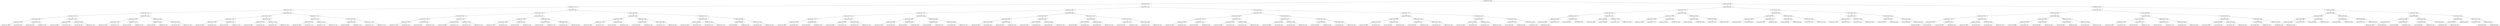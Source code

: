 digraph G{
1113273050 [label="Node{data=[4353, 4353]}"]
1113273050 -> 959596363
959596363 [label="Node{data=[3293, 3293]}"]
959596363 -> 899832822
899832822 [label="Node{data=[2173, 2173]}"]
899832822 -> 2030688926
2030688926 [label="Node{data=[1427, 1427]}"]
2030688926 -> 1650457223
1650457223 [label="Node{data=[1411, 1411]}"]
1650457223 -> 1241313688
1241313688 [label="Node{data=[1403, 1403]}"]
1241313688 -> 1856401082
1856401082 [label="Node{data=[1399, 1399]}"]
1856401082 -> 1498191066
1498191066 [label="Node{data=[1397, 1397]}"]
1498191066 -> 1155192502
1155192502 [label="Node{data=[1382, 1382]}"]
1498191066 -> 1778687876
1778687876 [label="Node{data=[1398, 1398]}"]
1856401082 -> 931852224
931852224 [label="Node{data=[1401, 1401]}"]
931852224 -> 173889455
173889455 [label="Node{data=[1400, 1400]}"]
931852224 -> 413159220
413159220 [label="Node{data=[1402, 1402]}"]
1241313688 -> 1452673819
1452673819 [label="Node{data=[1407, 1407]}"]
1452673819 -> 914492134
914492134 [label="Node{data=[1405, 1405]}"]
914492134 -> 1443021750
1443021750 [label="Node{data=[1404, 1404]}"]
914492134 -> 1287782317
1287782317 [label="Node{data=[1406, 1406]}"]
1452673819 -> 711584765
711584765 [label="Node{data=[1409, 1409]}"]
711584765 -> 211419500
211419500 [label="Node{data=[1408, 1408]}"]
711584765 -> 1288006714
1288006714 [label="Node{data=[1410, 1410]}"]
1650457223 -> 263900824
263900824 [label="Node{data=[1419, 1419]}"]
263900824 -> 1793718929
1793718929 [label="Node{data=[1415, 1415]}"]
1793718929 -> 916719553
916719553 [label="Node{data=[1413, 1413]}"]
916719553 -> 1365707155
1365707155 [label="Node{data=[1412, 1412]}"]
916719553 -> 141611817
141611817 [label="Node{data=[1414, 1414]}"]
1793718929 -> 761830852
761830852 [label="Node{data=[1417, 1417]}"]
761830852 -> 996412839
996412839 [label="Node{data=[1416, 1416]}"]
761830852 -> 1386651849
1386651849 [label="Node{data=[1418, 1418]}"]
263900824 -> 1556207663
1556207663 [label="Node{data=[1423, 1423]}"]
1556207663 -> 892270798
892270798 [label="Node{data=[1421, 1421]}"]
892270798 -> 784126713
784126713 [label="Node{data=[1420, 1420]}"]
892270798 -> 1232838415
1232838415 [label="Node{data=[1422, 1422]}"]
1556207663 -> 464074415
464074415 [label="Node{data=[1425, 1425]}"]
464074415 -> 1501775260
1501775260 [label="Node{data=[1424, 1424]}"]
464074415 -> 291536719
291536719 [label="Node{data=[1426, 1426]}"]
2030688926 -> 74844555
74844555 [label="Node{data=[1443, 1443]}"]
74844555 -> 1454922724
1454922724 [label="Node{data=[1435, 1435]}"]
1454922724 -> 357845770
357845770 [label="Node{data=[1431, 1431]}"]
357845770 -> 123520232
123520232 [label="Node{data=[1429, 1429]}"]
123520232 -> 869445593
869445593 [label="Node{data=[1428, 1428]}"]
123520232 -> 664905020
664905020 [label="Node{data=[1430, 1430]}"]
357845770 -> 278570713
278570713 [label="Node{data=[1433, 1433]}"]
278570713 -> 1895844774
1895844774 [label="Node{data=[1432, 1432]}"]
278570713 -> 1468698168
1468698168 [label="Node{data=[1434, 1434]}"]
1454922724 -> 2108180912
2108180912 [label="Node{data=[1439, 1439]}"]
2108180912 -> 943822002
943822002 [label="Node{data=[1437, 1437]}"]
943822002 -> 1265608039
1265608039 [label="Node{data=[1436, 1436]}"]
943822002 -> 1217857916
1217857916 [label="Node{data=[1438, 1438]}"]
2108180912 -> 2009938967
2009938967 [label="Node{data=[1441, 1441]}"]
2009938967 -> 1134416472
1134416472 [label="Node{data=[1440, 1440]}"]
2009938967 -> 1970213841
1970213841 [label="Node{data=[1442, 1442]}"]
74844555 -> 96676073
96676073 [label="Node{data=[1770, 1770]}"]
96676073 -> 468746690
468746690 [label="Node{data=[1579, 1579]}"]
468746690 -> 919773174
919773174 [label="Node{data=[1503, 1503]}"]
919773174 -> 992932710
992932710 [label="Node{data=[1465, 1465]}"]
919773174 -> 666243210
666243210 [label="Node{data=[1517, 1517]}"]
468746690 -> 953645871
953645871 [label="Node{data=[1736, 1736]}"]
953645871 -> 442003180
442003180 [label="Node{data=[1715, 1715]}"]
953645871 -> 1453398786
1453398786 [label="Node{data=[1741, 1741]}"]
96676073 -> 1090806556
1090806556 [label="Node{data=[2092, 2092]}"]
1090806556 -> 1107916304
1107916304 [label="Node{data=[2056, 2056]}"]
1107916304 -> 469716915
469716915 [label="Node{data=[1836, 1836]}"]
1107916304 -> 1171799749
1171799749 [label="Node{data=[2057, 2057]}"]
1090806556 -> 656845281
656845281 [label="Node{data=[2171, 2171]}"]
656845281 -> 773255907
773255907 [label="Node{data=[2161, 2161]}"]
656845281 -> 1333109317
1333109317 [label="Node{data=[2172, 2172]}"]
899832822 -> 1272939384
1272939384 [label="Node{data=[2392, 2392]}"]
1272939384 -> 1495548483
1495548483 [label="Node{data=[2216, 2216]}"]
1495548483 -> 1077686894
1077686894 [label="Node{data=[2208, 2208]}"]
1077686894 -> 574216102
574216102 [label="Node{data=[2204, 2204]}"]
574216102 -> 357192922
357192922 [label="Node{data=[2175, 2175]}"]
357192922 -> 1854351978
1854351978 [label="Node{data=[2174, 2174]}"]
357192922 -> 1334430358
1334430358 [label="Node{data=[2203, 2203]}"]
574216102 -> 601993254
601993254 [label="Node{data=[2206, 2206]}"]
601993254 -> 1691016196
1691016196 [label="Node{data=[2205, 2205]}"]
601993254 -> 860450445
860450445 [label="Node{data=[2207, 2207]}"]
1077686894 -> 840294152
840294152 [label="Node{data=[2212, 2212]}"]
840294152 -> 475740652
475740652 [label="Node{data=[2210, 2210]}"]
475740652 -> 784592031
784592031 [label="Node{data=[2209, 2209]}"]
475740652 -> 1443283660
1443283660 [label="Node{data=[2211, 2211]}"]
840294152 -> 1249360539
1249360539 [label="Node{data=[2214, 2214]}"]
1249360539 -> 254176864
254176864 [label="Node{data=[2213, 2213]}"]
1249360539 -> 1043389455
1043389455 [label="Node{data=[2215, 2215]}"]
1495548483 -> 1581283751
1581283751 [label="Node{data=[2224, 2224]}"]
1581283751 -> 697607062
697607062 [label="Node{data=[2220, 2220]}"]
697607062 -> 368938410
368938410 [label="Node{data=[2218, 2218]}"]
368938410 -> 756411326
756411326 [label="Node{data=[2217, 2217]}"]
368938410 -> 1883583226
1883583226 [label="Node{data=[2219, 2219]}"]
697607062 -> 2093066103
2093066103 [label="Node{data=[2222, 2222]}"]
2093066103 -> 86566296
86566296 [label="Node{data=[2221, 2221]}"]
2093066103 -> 123909784
123909784 [label="Node{data=[2223, 2223]}"]
1581283751 -> 1592362604
1592362604 [label="Node{data=[2228, 2228]}"]
1592362604 -> 794978521
794978521 [label="Node{data=[2226, 2226]}"]
794978521 -> 1831095432
1831095432 [label="Node{data=[2225, 2225]}"]
794978521 -> 2145444290
2145444290 [label="Node{data=[2227, 2227]}"]
1592362604 -> 1831391924
1831391924 [label="Node{data=[2330, 2330]}"]
1831391924 -> 1362123624
1362123624 [label="Node{data=[2303, 2303]}"]
1831391924 -> 507452874
507452874 [label="Node{data=[2336, 2336]}"]
1272939384 -> 1722351934
1722351934 [label="Node{data=[2430, 2430]}"]
1722351934 -> 1296024109
1296024109 [label="Node{data=[2422, 2422]}"]
1296024109 -> 503790585
503790585 [label="Node{data=[2418, 2418]}"]
503790585 -> 2016457918
2016457918 [label="Node{data=[2416, 2416]}"]
2016457918 -> 1455352439
1455352439 [label="Node{data=[2415, 2415]}"]
2016457918 -> 1696818215
1696818215 [label="Node{data=[2417, 2417]}"]
503790585 -> 1113346953
1113346953 [label="Node{data=[2420, 2420]}"]
1113346953 -> 1060407864
1060407864 [label="Node{data=[2419, 2419]}"]
1113346953 -> 511189755
511189755 [label="Node{data=[2421, 2421]}"]
1296024109 -> 1619296079
1619296079 [label="Node{data=[2426, 2426]}"]
1619296079 -> 1088731341
1088731341 [label="Node{data=[2424, 2424]}"]
1088731341 -> 1536860067
1536860067 [label="Node{data=[2423, 2423]}"]
1088731341 -> 69861841
69861841 [label="Node{data=[2425, 2425]}"]
1619296079 -> 1201104924
1201104924 [label="Node{data=[2428, 2428]}"]
1201104924 -> 584094451
584094451 [label="Node{data=[2427, 2427]}"]
1201104924 -> 758675085
758675085 [label="Node{data=[2429, 2429]}"]
1722351934 -> 2043203186
2043203186 [label="Node{data=[2821, 2821]}"]
2043203186 -> 98803423
98803423 [label="Node{data=[2463, 2463]}"]
98803423 -> 587383706
587383706 [label="Node{data=[2432, 2432]}"]
587383706 -> 1306547561
1306547561 [label="Node{data=[2431, 2431]}"]
587383706 -> 1919203833
1919203833 [label="Node{data=[2433, 2433]}"]
98803423 -> 1810416652
1810416652 [label="Node{data=[2597, 2597]}"]
1810416652 -> 1589892344
1589892344 [label="Node{data=[2576, 2576]}"]
1810416652 -> 298293588
298293588 [label="Node{data=[2607, 2607]}"]
2043203186 -> 1178292708
1178292708 [label="Node{data=[2969, 2969]}"]
1178292708 -> 1801332107
1801332107 [label="Node{data=[2866, 2866]}"]
1801332107 -> 737826828
737826828 [label="Node{data=[2829, 2829]}"]
1801332107 -> 106592542
106592542 [label="Node{data=[2951, 2951]}"]
1178292708 -> 452115520
452115520 [label="Node{data=[3197, 3197]}"]
452115520 -> 1749224
1749224 [label="Node{data=[3188, 3188]}"]
452115520 -> 2035917535
2035917535 [label="Node{data=[3261, 3261]}"]
959596363 -> 740206179
740206179 [label="Node{data=[4241, 4241]}"]
740206179 -> 595660572
595660572 [label="Node{data=[3842, 3842]}"]
595660572 -> 1984525940
1984525940 [label="Node{data=[3757, 3757]}"]
1984525940 -> 1110605112
1110605112 [label="Node{data=[3301, 3301]}"]
1110605112 -> 466024099
466024099 [label="Node{data=[3297, 3297]}"]
466024099 -> 815063848
815063848 [label="Node{data=[3295, 3295]}"]
815063848 -> 231987608
231987608 [label="Node{data=[3294, 3294]}"]
815063848 -> 1549385383
1549385383 [label="Node{data=[3296, 3296]}"]
466024099 -> 1879451745
1879451745 [label="Node{data=[3299, 3299]}"]
1879451745 -> 1738279146
1738279146 [label="Node{data=[3298, 3298]}"]
1879451745 -> 1947206296
1947206296 [label="Node{data=[3300, 3300]}"]
1110605112 -> 1697461819
1697461819 [label="Node{data=[3305, 3305]}"]
1697461819 -> 606691295
606691295 [label="Node{data=[3303, 3303]}"]
606691295 -> 594925800
594925800 [label="Node{data=[3302, 3302]}"]
606691295 -> 1459948252
1459948252 [label="Node{data=[3304, 3304]}"]
1697461819 -> 1536516841
1536516841 [label="Node{data=[3360, 3360]}"]
1536516841 -> 892078563
892078563 [label="Node{data=[3315, 3315]}"]
1536516841 -> 949171510
949171510 [label="Node{data=[3704, 3704]}"]
1984525940 -> 1195350802
1195350802 [label="Node{data=[3834, 3834]}"]
1195350802 -> 936196918
936196918 [label="Node{data=[3830, 3830]}"]
936196918 -> 1652248381
1652248381 [label="Node{data=[3828, 3828]}"]
1652248381 -> 1130425537
1130425537 [label="Node{data=[3791, 3791]}"]
1652248381 -> 2017204404
2017204404 [label="Node{data=[3829, 3829]}"]
936196918 -> 645302286
645302286 [label="Node{data=[3832, 3832]}"]
645302286 -> 508307802
508307802 [label="Node{data=[3831, 3831]}"]
645302286 -> 1519306934
1519306934 [label="Node{data=[3833, 3833]}"]
1195350802 -> 1122996971
1122996971 [label="Node{data=[3838, 3838]}"]
1122996971 -> 1347114048
1347114048 [label="Node{data=[3836, 3836]}"]
1347114048 -> 791851498
791851498 [label="Node{data=[3835, 3835]}"]
1347114048 -> 55908290
55908290 [label="Node{data=[3837, 3837]}"]
1122996971 -> 1024697737
1024697737 [label="Node{data=[3840, 3840]}"]
1024697737 -> 930094911
930094911 [label="Node{data=[3839, 3839]}"]
1024697737 -> 234313178
234313178 [label="Node{data=[3841, 3841]}"]
595660572 -> 649570465
649570465 [label="Node{data=[3858, 3858]}"]
649570465 -> 103317011
103317011 [label="Node{data=[3850, 3850]}"]
103317011 -> 831913998
831913998 [label="Node{data=[3846, 3846]}"]
831913998 -> 116968035
116968035 [label="Node{data=[3844, 3844]}"]
116968035 -> 496076989
496076989 [label="Node{data=[3843, 3843]}"]
116968035 -> 1485616634
1485616634 [label="Node{data=[3845, 3845]}"]
831913998 -> 1494960277
1494960277 [label="Node{data=[3848, 3848]}"]
1494960277 -> 435169799
435169799 [label="Node{data=[3847, 3847]}"]
1494960277 -> 146116068
146116068 [label="Node{data=[3849, 3849]}"]
103317011 -> 892062317
892062317 [label="Node{data=[3854, 3854]}"]
892062317 -> 913793981
913793981 [label="Node{data=[3852, 3852]}"]
913793981 -> 785368934
785368934 [label="Node{data=[3851, 3851]}"]
913793981 -> 179414518
179414518 [label="Node{data=[3853, 3853]}"]
892062317 -> 1629650543
1629650543 [label="Node{data=[3856, 3856]}"]
1629650543 -> 1816494973
1816494973 [label="Node{data=[3855, 3855]}"]
1629650543 -> 1013030244
1013030244 [label="Node{data=[3857, 3857]}"]
649570465 -> 997724427
997724427 [label="Node{data=[4157, 4157]}"]
997724427 -> 1230754061
1230754061 [label="Node{data=[3862, 3862]}"]
1230754061 -> 163966256
163966256 [label="Node{data=[3860, 3860]}"]
163966256 -> 964676561
964676561 [label="Node{data=[3859, 3859]}"]
163966256 -> 1123313084
1123313084 [label="Node{data=[3861, 3861]}"]
1230754061 -> 1437603670
1437603670 [label="Node{data=[3864, 3864]}"]
1437603670 -> 1941626045
1941626045 [label="Node{data=[3863, 3863]}"]
1437603670 -> 886874200
886874200 [label="Node{data=[4138, 4138]}"]
997724427 -> 1432677114
1432677114 [label="Node{data=[4237, 4237]}"]
1432677114 -> 12279207
12279207 [label="Node{data=[4187, 4187]}"]
12279207 -> 633419321
633419321 [label="Node{data=[4174, 4174]}"]
12279207 -> 1951304889
1951304889 [label="Node{data=[4236, 4236]}"]
1432677114 -> 110070768
110070768 [label="Node{data=[4239, 4239]}"]
110070768 -> 1543743715
1543743715 [label="Node{data=[4238, 4238]}"]
110070768 -> 1885285796
1885285796 [label="Node{data=[4240, 4240]}"]
740206179 -> 1886669906
1886669906 [label="Node{data=[4301, 4301]}"]
1886669906 -> 173971879
173971879 [label="Node{data=[4257, 4257]}"]
173971879 -> 1264286911
1264286911 [label="Node{data=[4249, 4249]}"]
1264286911 -> 1121999485
1121999485 [label="Node{data=[4245, 4245]}"]
1121999485 -> 270833839
270833839 [label="Node{data=[4243, 4243]}"]
270833839 -> 1858713773
1858713773 [label="Node{data=[4242, 4242]}"]
270833839 -> 2120720207
2120720207 [label="Node{data=[4244, 4244]}"]
1121999485 -> 1041498444
1041498444 [label="Node{data=[4247, 4247]}"]
1041498444 -> 172038081
172038081 [label="Node{data=[4246, 4246]}"]
1041498444 -> 703515380
703515380 [label="Node{data=[4248, 4248]}"]
1264286911 -> 1806804321
1806804321 [label="Node{data=[4253, 4253]}"]
1806804321 -> 1974589242
1974589242 [label="Node{data=[4251, 4251]}"]
1974589242 -> 2001484114
2001484114 [label="Node{data=[4250, 4250]}"]
1974589242 -> 673899557
673899557 [label="Node{data=[4252, 4252]}"]
1806804321 -> 1314309868
1314309868 [label="Node{data=[4255, 4255]}"]
1314309868 -> 900055067
900055067 [label="Node{data=[4254, 4254]}"]
1314309868 -> 590739796
590739796 [label="Node{data=[4256, 4256]}"]
173971879 -> 1556163291
1556163291 [label="Node{data=[4293, 4293]}"]
1556163291 -> 609805833
609805833 [label="Node{data=[4261, 4261]}"]
609805833 -> 1063669633
1063669633 [label="Node{data=[4259, 4259]}"]
1063669633 -> 865463904
865463904 [label="Node{data=[4258, 4258]}"]
1063669633 -> 1717013819
1717013819 [label="Node{data=[4260, 4260]}"]
609805833 -> 89933654
89933654 [label="Node{data=[4291, 4291]}"]
89933654 -> 139139643
139139643 [label="Node{data=[4290, 4290]}"]
89933654 -> 338760636
338760636 [label="Node{data=[4292, 4292]}"]
1556163291 -> 1322609236
1322609236 [label="Node{data=[4297, 4297]}"]
1322609236 -> 693432879
693432879 [label="Node{data=[4295, 4295]}"]
693432879 -> 2040446972
2040446972 [label="Node{data=[4294, 4294]}"]
693432879 -> 1697578880
1697578880 [label="Node{data=[4296, 4296]}"]
1322609236 -> 5025467
5025467 [label="Node{data=[4299, 4299]}"]
5025467 -> 243786007
243786007 [label="Node{data=[4298, 4298]}"]
5025467 -> 48946788
48946788 [label="Node{data=[4300, 4300]}"]
1886669906 -> 279638854
279638854 [label="Node{data=[4317, 4317]}"]
279638854 -> 1979100830
1979100830 [label="Node{data=[4309, 4309]}"]
1979100830 -> 1145595502
1145595502 [label="Node{data=[4305, 4305]}"]
1145595502 -> 268802429
268802429 [label="Node{data=[4303, 4303]}"]
268802429 -> 1475508472
1475508472 [label="Node{data=[4302, 4302]}"]
268802429 -> 389066438
389066438 [label="Node{data=[4304, 4304]}"]
1145595502 -> 281854296
281854296 [label="Node{data=[4307, 4307]}"]
281854296 -> 750677069
750677069 [label="Node{data=[4306, 4306]}"]
281854296 -> 1750066330
1750066330 [label="Node{data=[4308, 4308]}"]
1979100830 -> 2056987083
2056987083 [label="Node{data=[4313, 4313]}"]
2056987083 -> 212593089
212593089 [label="Node{data=[4311, 4311]}"]
212593089 -> 1403527197
1403527197 [label="Node{data=[4310, 4310]}"]
212593089 -> 1146385862
1146385862 [label="Node{data=[4312, 4312]}"]
2056987083 -> 1734509054
1734509054 [label="Node{data=[4315, 4315]}"]
1734509054 -> 877955378
877955378 [label="Node{data=[4314, 4314]}"]
1734509054 -> 653197165
653197165 [label="Node{data=[4316, 4316]}"]
279638854 -> 1098077235
1098077235 [label="Node{data=[4345, 4345]}"]
1098077235 -> 846024850
846024850 [label="Node{data=[4321, 4321]}"]
846024850 -> 576733940
576733940 [label="Node{data=[4319, 4319]}"]
576733940 -> 1940182082
1940182082 [label="Node{data=[4318, 4318]}"]
576733940 -> 674088137
674088137 [label="Node{data=[4320, 4320]}"]
846024850 -> 1880942750
1880942750 [label="Node{data=[4323, 4323]}"]
1880942750 -> 1355506571
1355506571 [label="Node{data=[4322, 4322]}"]
1880942750 -> 93891348
93891348 [label="Node{data=[4324, 4324]}"]
1098077235 -> 1138044130
1138044130 [label="Node{data=[4349, 4349]}"]
1138044130 -> 1419404318
1419404318 [label="Node{data=[4347, 4347]}"]
1419404318 -> 1598456381
1598456381 [label="Node{data=[4346, 4346]}"]
1419404318 -> 524698314
524698314 [label="Node{data=[4348, 4348]}"]
1138044130 -> 1964957692
1964957692 [label="Node{data=[4351, 4351]}"]
1964957692 -> 1914961877
1914961877 [label="Node{data=[4350, 4350]}"]
1964957692 -> 421518534
421518534 [label="Node{data=[4352, 4352]}"]
1113273050 -> 887262525
887262525 [label="Node{data=[4489, 4489]}"]
887262525 -> 931157346
931157346 [label="Node{data=[4390, 4390]}"]
931157346 -> 1521535248
1521535248 [label="Node{data=[4374, 4374]}"]
1521535248 -> 1026479980
1026479980 [label="Node{data=[4361, 4361]}"]
1026479980 -> 495271569
495271569 [label="Node{data=[4357, 4357]}"]
495271569 -> 672879366
672879366 [label="Node{data=[4355, 4355]}"]
672879366 -> 1950349148
1950349148 [label="Node{data=[4354, 4354]}"]
672879366 -> 1071766272
1071766272 [label="Node{data=[4356, 4356]}"]
495271569 -> 195304411
195304411 [label="Node{data=[4359, 4359]}"]
195304411 -> 2035677898
2035677898 [label="Node{data=[4358, 4358]}"]
195304411 -> 1918592939
1918592939 [label="Node{data=[4360, 4360]}"]
1026479980 -> 1129552699
1129552699 [label="Node{data=[4370, 4370]}"]
1129552699 -> 1744976457
1744976457 [label="Node{data=[4363, 4363]}"]
1744976457 -> 1045892649
1045892649 [label="Node{data=[4362, 4362]}"]
1744976457 -> 387469431
387469431 [label="Node{data=[4364, 4364]}"]
1129552699 -> 1221434348
1221434348 [label="Node{data=[4372, 4372]}"]
1221434348 -> 837038286
837038286 [label="Node{data=[4371, 4371]}"]
1221434348 -> 927221405
927221405 [label="Node{data=[4373, 4373]}"]
1521535248 -> 1644835818
1644835818 [label="Node{data=[4382, 4382]}"]
1644835818 -> 1178388156
1178388156 [label="Node{data=[4378, 4378]}"]
1178388156 -> 1456405749
1456405749 [label="Node{data=[4376, 4376]}"]
1456405749 -> 1135290399
1135290399 [label="Node{data=[4375, 4375]}"]
1456405749 -> 1888343779
1888343779 [label="Node{data=[4377, 4377]}"]
1178388156 -> 1352984424
1352984424 [label="Node{data=[4380, 4380]}"]
1352984424 -> 1907130589
1907130589 [label="Node{data=[4379, 4379]}"]
1352984424 -> 1801299239
1801299239 [label="Node{data=[4381, 4381]}"]
1644835818 -> 1979272289
1979272289 [label="Node{data=[4386, 4386]}"]
1979272289 -> 43088401
43088401 [label="Node{data=[4384, 4384]}"]
43088401 -> 397322486
397322486 [label="Node{data=[4383, 4383]}"]
43088401 -> 299647929
299647929 [label="Node{data=[4385, 4385]}"]
1979272289 -> 788111271
788111271 [label="Node{data=[4388, 4388]}"]
788111271 -> 665926043
665926043 [label="Node{data=[4387, 4387]}"]
788111271 -> 1161485443
1161485443 [label="Node{data=[4389, 4389]}"]
931157346 -> 906530326
906530326 [label="Node{data=[4473, 4473]}"]
906530326 -> 1416506327
1416506327 [label="Node{data=[4465, 4465]}"]
1416506327 -> 2050866464
2050866464 [label="Node{data=[4399, 4399]}"]
2050866464 -> 1777379360
1777379360 [label="Node{data=[4392, 4392]}"]
1777379360 -> 469426998
469426998 [label="Node{data=[4391, 4391]}"]
1777379360 -> 1055867661
1055867661 [label="Node{data=[4393, 4393]}"]
2050866464 -> 699149645
699149645 [label="Node{data=[4458, 4458]}"]
699149645 -> 1173430768
1173430768 [label="Node{data=[4424, 4424]}"]
699149645 -> 165583147
165583147 [label="Node{data=[4464, 4464]}"]
1416506327 -> 1299010614
1299010614 [label="Node{data=[4469, 4469]}"]
1299010614 -> 90427027
90427027 [label="Node{data=[4467, 4467]}"]
90427027 -> 1230082414
1230082414 [label="Node{data=[4466, 4466]}"]
90427027 -> 876306094
876306094 [label="Node{data=[4468, 4468]}"]
1299010614 -> 324034811
324034811 [label="Node{data=[4471, 4471]}"]
324034811 -> 140256084
140256084 [label="Node{data=[4470, 4470]}"]
324034811 -> 1304631760
1304631760 [label="Node{data=[4472, 4472]}"]
906530326 -> 593752296
593752296 [label="Node{data=[4481, 4481]}"]
593752296 -> 866393031
866393031 [label="Node{data=[4477, 4477]}"]
866393031 -> 1510721636
1510721636 [label="Node{data=[4475, 4475]}"]
1510721636 -> 257120108
257120108 [label="Node{data=[4474, 4474]}"]
1510721636 -> 864748254
864748254 [label="Node{data=[4476, 4476]}"]
866393031 -> 543317323
543317323 [label="Node{data=[4479, 4479]}"]
543317323 -> 607054283
607054283 [label="Node{data=[4478, 4478]}"]
543317323 -> 827531797
827531797 [label="Node{data=[4480, 4480]}"]
593752296 -> 1520782099
1520782099 [label="Node{data=[4485, 4485]}"]
1520782099 -> 1755303177
1755303177 [label="Node{data=[4483, 4483]}"]
1755303177 -> 992739680
992739680 [label="Node{data=[4482, 4482]}"]
1755303177 -> 331861914
331861914 [label="Node{data=[4484, 4484]}"]
1520782099 -> 1665856290
1665856290 [label="Node{data=[4487, 4487]}"]
1665856290 -> 1974181319
1974181319 [label="Node{data=[4486, 4486]}"]
1665856290 -> 785884435
785884435 [label="Node{data=[4488, 4488]}"]
887262525 -> 62985292
62985292 [label="Node{data=[5652, 5652]}"]
62985292 -> 933635317
933635317 [label="Node{data=[5131, 5131]}"]
933635317 -> 508220003
508220003 [label="Node{data=[5058, 5058]}"]
508220003 -> 228987780
228987780 [label="Node{data=[5050, 5050]}"]
228987780 -> 114165000
114165000 [label="Node{data=[5017, 5017]}"]
114165000 -> 13174952
13174952 [label="Node{data=[4491, 4491]}"]
13174952 -> 1213729560
1213729560 [label="Node{data=[4490, 4490]}"]
13174952 -> 1969167268
1969167268 [label="Node{data=[4987, 4987]}"]
114165000 -> 63940162
63940162 [label="Node{data=[5048, 5048]}"]
63940162 -> 1267430107
1267430107 [label="Node{data=[5047, 5047]}"]
63940162 -> 1132703865
1132703865 [label="Node{data=[5049, 5049]}"]
228987780 -> 1309409686
1309409686 [label="Node{data=[5054, 5054]}"]
1309409686 -> 806306723
806306723 [label="Node{data=[5052, 5052]}"]
806306723 -> 537060051
537060051 [label="Node{data=[5051, 5051]}"]
806306723 -> 2119995090
2119995090 [label="Node{data=[5053, 5053]}"]
1309409686 -> 1349656638
1349656638 [label="Node{data=[5056, 5056]}"]
1349656638 -> 447378376
447378376 [label="Node{data=[5055, 5055]}"]
1349656638 -> 755572276
755572276 [label="Node{data=[5057, 5057]}"]
508220003 -> 926498649
926498649 [label="Node{data=[5066, 5066]}"]
926498649 -> 1980467792
1980467792 [label="Node{data=[5062, 5062]}"]
1980467792 -> 1064735594
1064735594 [label="Node{data=[5060, 5060]}"]
1064735594 -> 1517011470
1517011470 [label="Node{data=[5059, 5059]}"]
1064735594 -> 618069485
618069485 [label="Node{data=[5061, 5061]}"]
1980467792 -> 237349421
237349421 [label="Node{data=[5064, 5064]}"]
237349421 -> 96703808
96703808 [label="Node{data=[5063, 5063]}"]
237349421 -> 29117508
29117508 [label="Node{data=[5065, 5065]}"]
926498649 -> 303493131
303493131 [label="Node{data=[5070, 5070]}"]
303493131 -> 834749606
834749606 [label="Node{data=[5068, 5068]}"]
834749606 -> 674344523
674344523 [label="Node{data=[5067, 5067]}"]
834749606 -> 1267472741
1267472741 [label="Node{data=[5069, 5069]}"]
303493131 -> 1858023095
1858023095 [label="Node{data=[5129, 5129]}"]
1858023095 -> 1440785330
1440785330 [label="Node{data=[5098, 5098]}"]
1858023095 -> 1879448755
1879448755 [label="Node{data=[5130, 5130]}"]
933635317 -> 1533703399
1533703399 [label="Node{data=[5486, 5486]}"]
1533703399 -> 1287074731
1287074731 [label="Node{data=[5139, 5139]}"]
1287074731 -> 471524540
471524540 [label="Node{data=[5135, 5135]}"]
471524540 -> 1547276296
1547276296 [label="Node{data=[5133, 5133]}"]
1547276296 -> 1417419300
1417419300 [label="Node{data=[5132, 5132]}"]
1547276296 -> 555958635
555958635 [label="Node{data=[5134, 5134]}"]
471524540 -> 1784114935
1784114935 [label="Node{data=[5137, 5137]}"]
1784114935 -> 2055084645
2055084645 [label="Node{data=[5136, 5136]}"]
1784114935 -> 1323794996
1323794996 [label="Node{data=[5138, 5138]}"]
1287074731 -> 1970584218
1970584218 [label="Node{data=[5475, 5475]}"]
1970584218 -> 604328469
604328469 [label="Node{data=[5141, 5141]}"]
604328469 -> 774035906
774035906 [label="Node{data=[5140, 5140]}"]
604328469 -> 1554384912
1554384912 [label="Node{data=[5142, 5142]}"]
1970584218 -> 207014260
207014260 [label="Node{data=[5484, 5484]}"]
207014260 -> 38643473
38643473 [label="Node{data=[5483, 5483]}"]
207014260 -> 983142995
983142995 [label="Node{data=[5485, 5485]}"]
1533703399 -> 1444146072
1444146072 [label="Node{data=[5494, 5494]}"]
1444146072 -> 1823769927
1823769927 [label="Node{data=[5490, 5490]}"]
1823769927 -> 53400303
53400303 [label="Node{data=[5488, 5488]}"]
53400303 -> 1968423891
1968423891 [label="Node{data=[5487, 5487]}"]
53400303 -> 1012251082
1012251082 [label="Node{data=[5489, 5489]}"]
1823769927 -> 1946389946
1946389946 [label="Node{data=[5492, 5492]}"]
1946389946 -> 21991551
21991551 [label="Node{data=[5491, 5491]}"]
1946389946 -> 1785304798
1785304798 [label="Node{data=[5493, 5493]}"]
1444146072 -> 2078538160
2078538160 [label="Node{data=[5498, 5498]}"]
2078538160 -> 333829419
333829419 [label="Node{data=[5496, 5496]}"]
333829419 -> 1859412800
1859412800 [label="Node{data=[5495, 5495]}"]
333829419 -> 1219352354
1219352354 [label="Node{data=[5497, 5497]}"]
2078538160 -> 744987134
744987134 [label="Node{data=[5500, 5500]}"]
744987134 -> 295067092
295067092 [label="Node{data=[5499, 5499]}"]
744987134 -> 1553326789
1553326789 [label="Node{data=[5501, 5501]}"]
62985292 -> 2049391282
2049391282 [label="Node{data=[5940, 5940]}"]
2049391282 -> 1788863585
1788863585 [label="Node{data=[5932, 5932]}"]
1788863585 -> 1237613595
1237613595 [label="Node{data=[5928, 5928]}"]
1237613595 -> 984886316
984886316 [label="Node{data=[5886, 5886]}"]
984886316 -> 2038788962
2038788962 [label="Node{data=[5682, 5682]}"]
984886316 -> 1814838495
1814838495 [label="Node{data=[5927, 5927]}"]
1237613595 -> 115515877
115515877 [label="Node{data=[5930, 5930]}"]
115515877 -> 497825881
497825881 [label="Node{data=[5929, 5929]}"]
115515877 -> 1331713773
1331713773 [label="Node{data=[5931, 5931]}"]
1788863585 -> 1109872922
1109872922 [label="Node{data=[5936, 5936]}"]
1109872922 -> 1373187378
1373187378 [label="Node{data=[5934, 5934]}"]
1373187378 -> 759933344
759933344 [label="Node{data=[5933, 5933]}"]
1373187378 -> 1624327642
1624327642 [label="Node{data=[5935, 5935]}"]
1109872922 -> 411461467
411461467 [label="Node{data=[5938, 5938]}"]
411461467 -> 3045828
3045828 [label="Node{data=[5937, 5937]}"]
411461467 -> 1884866248
1884866248 [label="Node{data=[5939, 5939]}"]
2049391282 -> 441299596
441299596 [label="Node{data=[5971, 5971]}"]
441299596 -> 828027425
828027425 [label="Node{data=[5948, 5948]}"]
828027425 -> 1112087959
1112087959 [label="Node{data=[5944, 5944]}"]
1112087959 -> 1947336080
1947336080 [label="Node{data=[5942, 5942]}"]
1947336080 -> 62912588
62912588 [label="Node{data=[5941, 5941]}"]
1947336080 -> 1729137056
1729137056 [label="Node{data=[5943, 5943]}"]
1112087959 -> 1841268080
1841268080 [label="Node{data=[5946, 5946]}"]
1841268080 -> 381225002
381225002 [label="Node{data=[5945, 5945]}"]
1841268080 -> 1782120233
1782120233 [label="Node{data=[5947, 5947]}"]
828027425 -> 159786567
159786567 [label="Node{data=[5952, 5952]}"]
159786567 -> 411280898
411280898 [label="Node{data=[5950, 5950]}"]
411280898 -> 1176831328
1176831328 [label="Node{data=[5949, 5949]}"]
411280898 -> 1799977786
1799977786 [label="Node{data=[5951, 5951]}"]
159786567 -> 1397083146
1397083146 [label="Node{data=[5954, 5954]}"]
1397083146 -> 1458815958
1458815958 [label="Node{data=[5953, 5953]}"]
1397083146 -> 949207661
949207661 [label="Node{data=[5955, 5955]}"]
441299596 -> 413400814
413400814 [label="Node{data=[6781, 6781]}"]
413400814 -> 1710969964
1710969964 [label="Node{data=[6622, 6622]}"]
1710969964 -> 769578614
769578614 [label="Node{data=[5994, 5994]}"]
1710969964 -> 200866058
200866058 [label="Node{data=[6648, 6648]}"]
413400814 -> 204157461
204157461 [label="Node{data=[7654, 7654]}"]
204157461 -> 860643272
860643272 [label="Node{data=[7262, 7262]}"]
204157461 -> 1761235633
1761235633 [label="Node{data=[7961, 7961]}"]
1761235633 -> 612816397
612816397 [label="Node{data=[7682, 7682]}"]
1761235633 -> 1902699282
1902699282 [label="Node{data=[8008, 8008]}"]
}